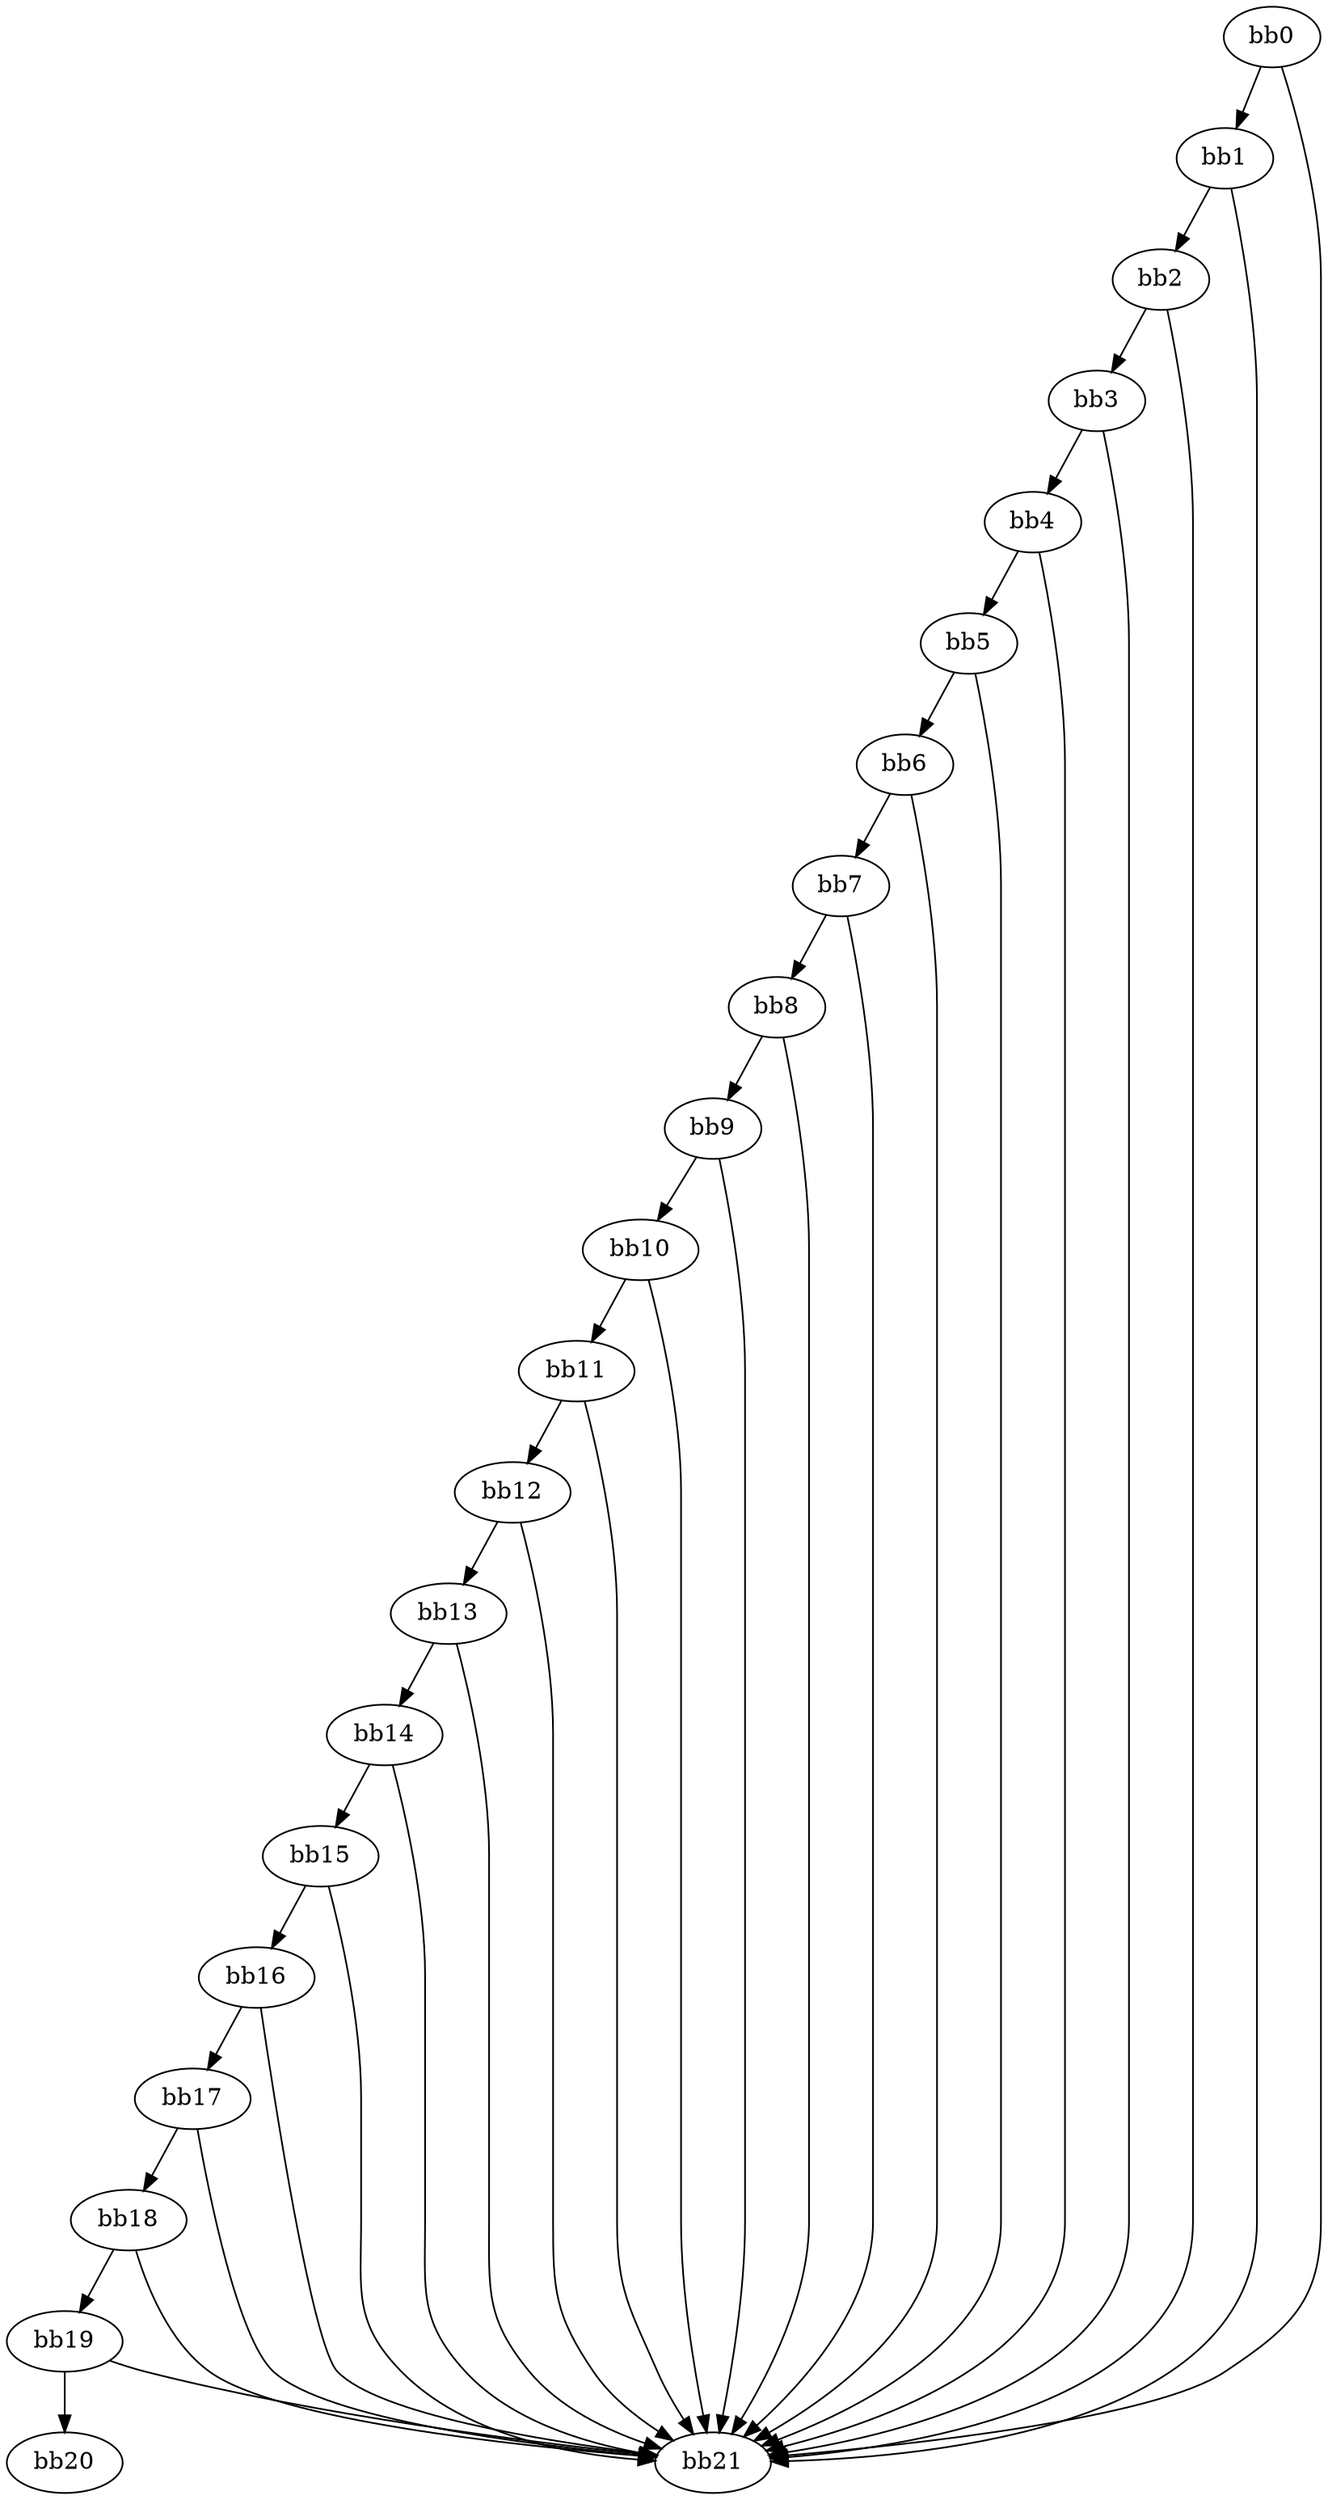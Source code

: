 digraph {
    0 [ label = "bb0\l" ]
    1 [ label = "bb1\l" ]
    2 [ label = "bb2\l" ]
    3 [ label = "bb3\l" ]
    4 [ label = "bb4\l" ]
    5 [ label = "bb5\l" ]
    6 [ label = "bb6\l" ]
    7 [ label = "bb7\l" ]
    8 [ label = "bb8\l" ]
    9 [ label = "bb9\l" ]
    10 [ label = "bb10\l" ]
    11 [ label = "bb11\l" ]
    12 [ label = "bb12\l" ]
    13 [ label = "bb13\l" ]
    14 [ label = "bb14\l" ]
    15 [ label = "bb15\l" ]
    16 [ label = "bb16\l" ]
    17 [ label = "bb17\l" ]
    18 [ label = "bb18\l" ]
    19 [ label = "bb19\l" ]
    20 [ label = "bb20\l" ]
    21 [ label = "bb21\l" ]
    0 -> 1 [ ]
    0 -> 21 [ ]
    1 -> 2 [ ]
    1 -> 21 [ ]
    2 -> 3 [ ]
    2 -> 21 [ ]
    3 -> 4 [ ]
    3 -> 21 [ ]
    4 -> 5 [ ]
    4 -> 21 [ ]
    5 -> 6 [ ]
    5 -> 21 [ ]
    6 -> 7 [ ]
    6 -> 21 [ ]
    7 -> 8 [ ]
    7 -> 21 [ ]
    8 -> 9 [ ]
    8 -> 21 [ ]
    9 -> 10 [ ]
    9 -> 21 [ ]
    10 -> 11 [ ]
    10 -> 21 [ ]
    11 -> 12 [ ]
    11 -> 21 [ ]
    12 -> 13 [ ]
    12 -> 21 [ ]
    13 -> 14 [ ]
    13 -> 21 [ ]
    14 -> 15 [ ]
    14 -> 21 [ ]
    15 -> 16 [ ]
    15 -> 21 [ ]
    16 -> 17 [ ]
    16 -> 21 [ ]
    17 -> 18 [ ]
    17 -> 21 [ ]
    18 -> 19 [ ]
    18 -> 21 [ ]
    19 -> 20 [ ]
    19 -> 21 [ ]
}

